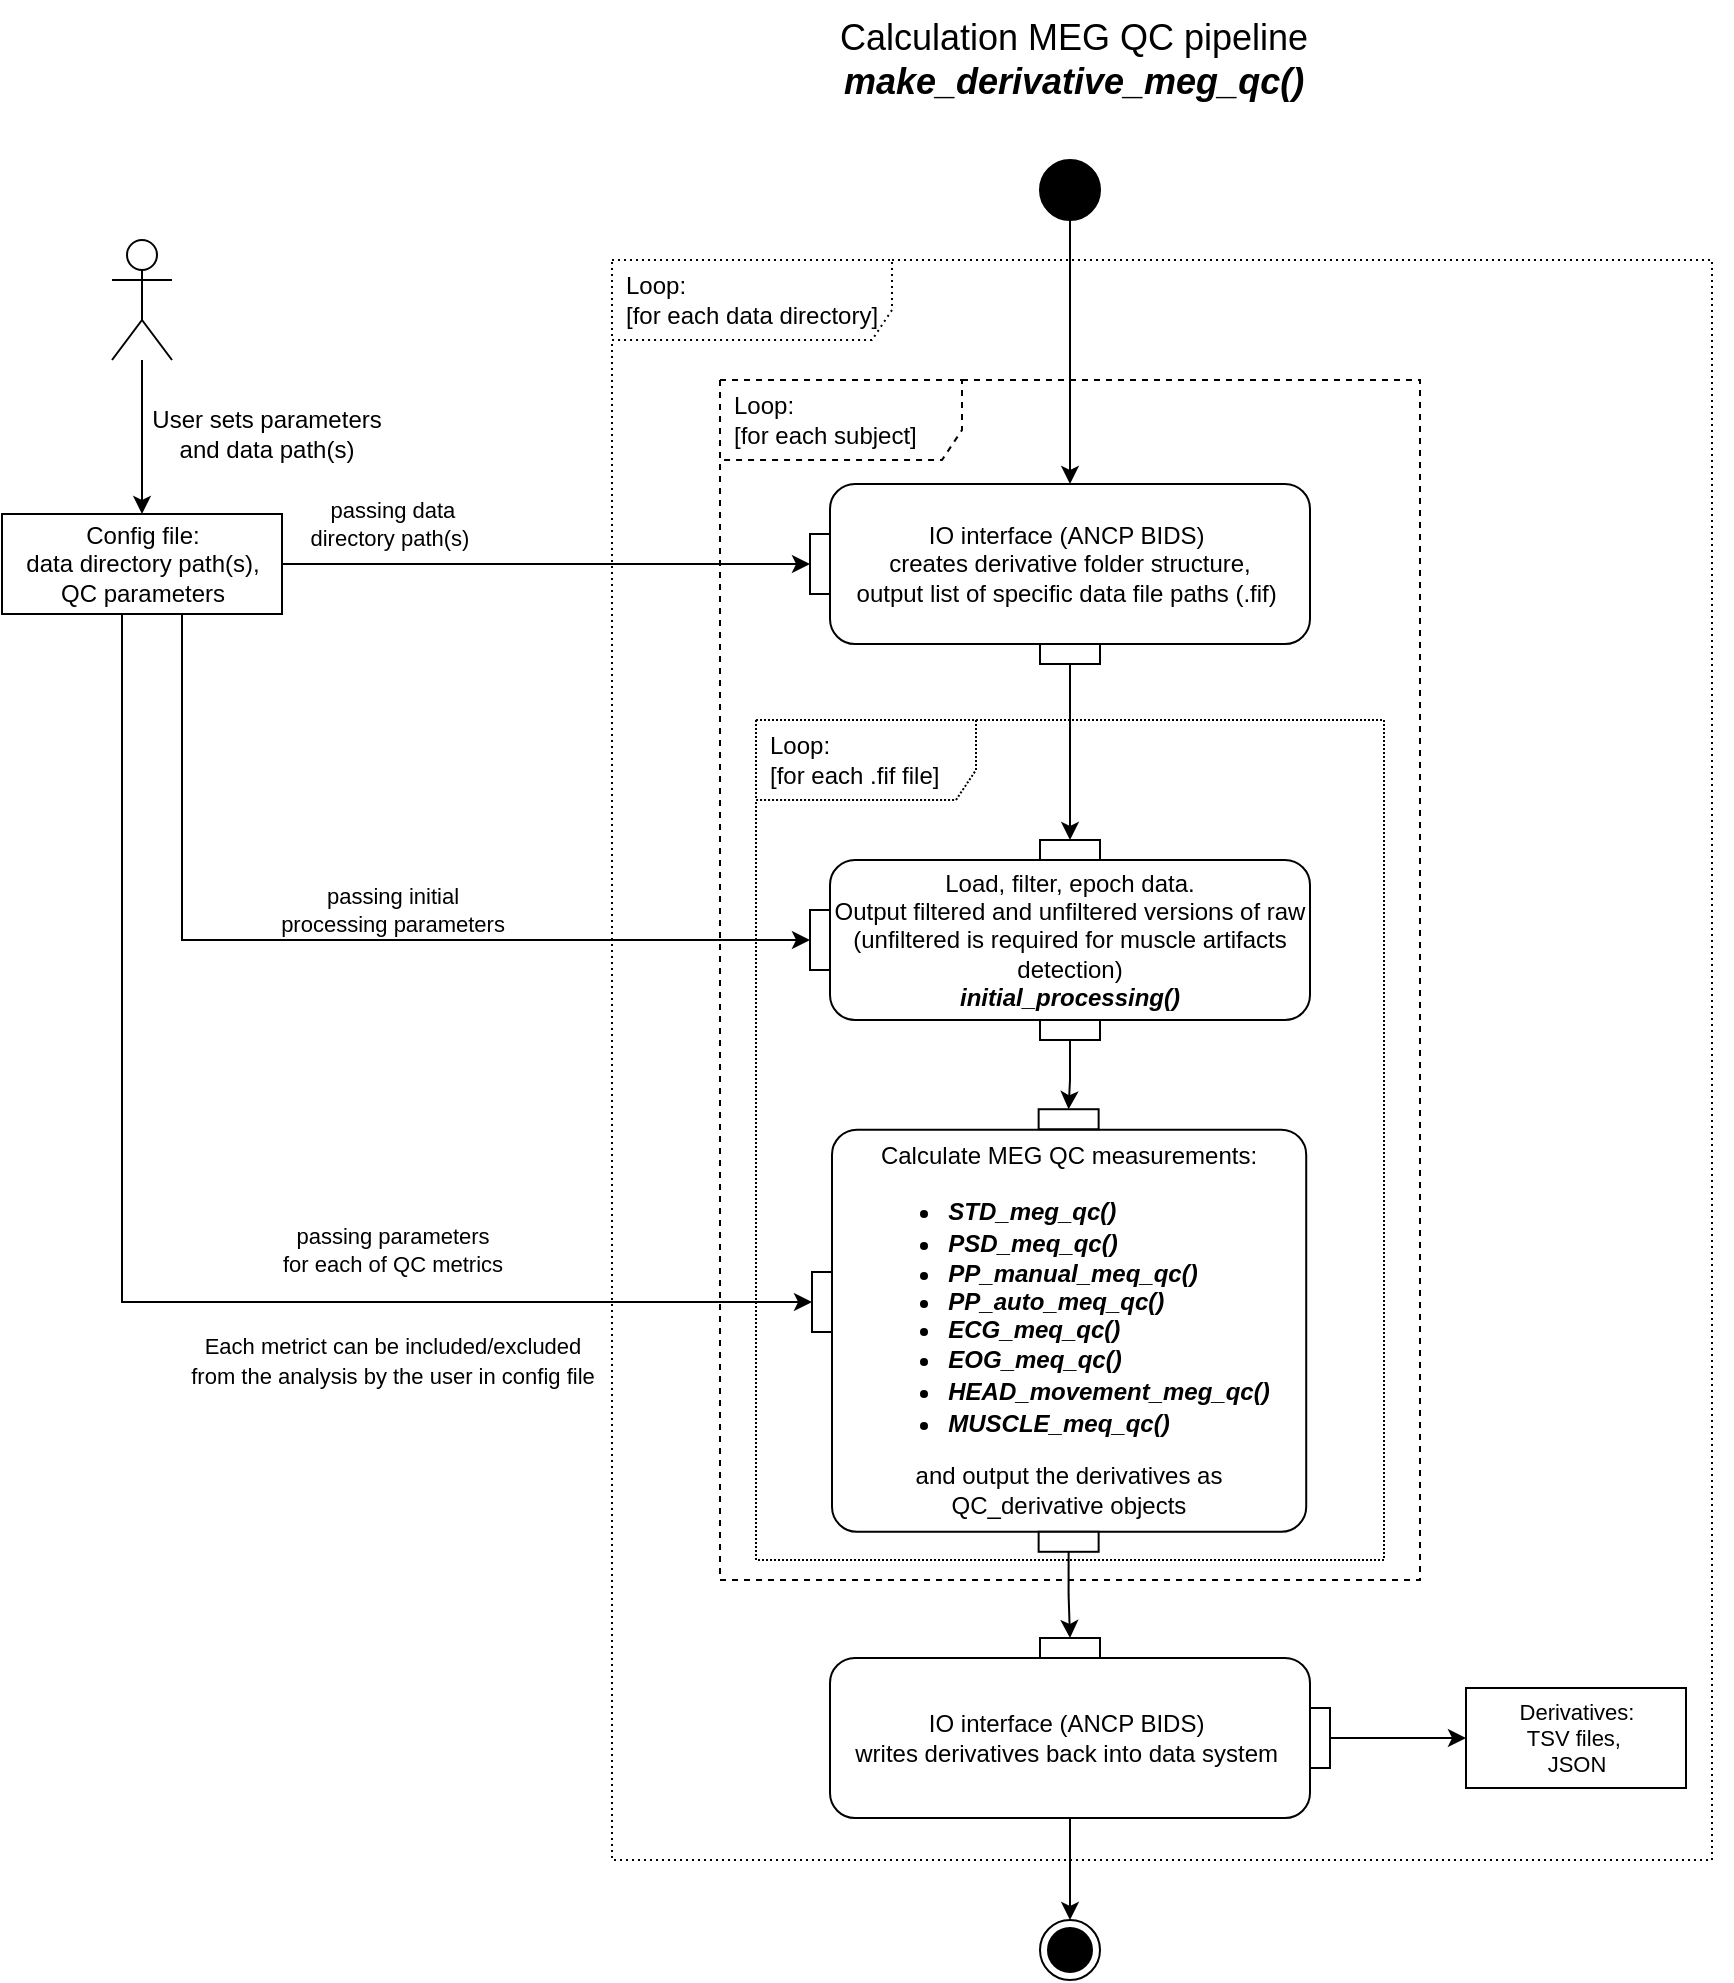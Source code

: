 <mxfile version="24.7.8">
  <diagram name="Page-1" id="PUbhOBLwAxsONIC4mjg5">
    <mxGraphModel dx="2954" dy="1074" grid="1" gridSize="10" guides="1" tooltips="1" connect="1" arrows="1" fold="1" page="0" pageScale="1" pageWidth="850" pageHeight="1100" math="0" shadow="0">
      <root>
        <mxCell id="0" />
        <mxCell id="1" parent="0" />
        <mxCell id="CZnmdBV8Sf9Hk-xIZGao-2" value="Loop:&lt;br&gt;[for each .fif file]" style="shape=umlFrame;whiteSpace=wrap;html=1;width=110;height=40;boundedLbl=1;verticalAlign=middle;align=left;spacingLeft=5;dashed=1;dashPattern=1 1;" parent="1" vertex="1">
          <mxGeometry x="-1333" y="260" width="314" height="420" as="geometry" />
        </mxCell>
        <mxCell id="9iOVFMO985ibKQIA5yUQ-1" value="Loop:&lt;br&gt;[for each subject]" style="shape=umlFrame;whiteSpace=wrap;html=1;width=121;height=40;boundedLbl=1;verticalAlign=middle;align=left;spacingLeft=5;dashed=1;" parent="1" vertex="1">
          <mxGeometry x="-1351" y="90" width="350" height="600" as="geometry" />
        </mxCell>
        <mxCell id="z92k_c89T4PLz4YoD9Kb-3" value="" style="edgeStyle=orthogonalEdgeStyle;rounded=0;orthogonalLoop=1;jettySize=auto;html=1;" parent="1" source="z92k_c89T4PLz4YoD9Kb-1" target="z92k_c89T4PLz4YoD9Kb-2" edge="1">
          <mxGeometry relative="1" as="geometry" />
        </mxCell>
        <mxCell id="z92k_c89T4PLz4YoD9Kb-1" value="" style="shape=umlActor;verticalLabelPosition=bottom;verticalAlign=top;html=1;outlineConnect=0;fontSize=14;" parent="1" vertex="1">
          <mxGeometry x="-1655" y="20" width="30" height="60" as="geometry" />
        </mxCell>
        <mxCell id="z92k_c89T4PLz4YoD9Kb-11" style="edgeStyle=orthogonalEdgeStyle;rounded=0;orthogonalLoop=1;jettySize=auto;html=1;entryX=0;entryY=0.5;entryDx=0;entryDy=0;" parent="1" source="z92k_c89T4PLz4YoD9Kb-2" target="z92k_c89T4PLz4YoD9Kb-9" edge="1">
          <mxGeometry relative="1" as="geometry" />
        </mxCell>
        <mxCell id="z92k_c89T4PLz4YoD9Kb-39" style="edgeStyle=orthogonalEdgeStyle;rounded=0;orthogonalLoop=1;jettySize=auto;html=1;entryX=0;entryY=0.5;entryDx=0;entryDy=0;fontSize=11;jumpStyle=arc;jumpSize=11;" parent="1" source="z92k_c89T4PLz4YoD9Kb-2" target="z92k_c89T4PLz4YoD9Kb-37" edge="1">
          <mxGeometry relative="1" as="geometry">
            <Array as="points">
              <mxPoint x="-1620" y="370" />
            </Array>
          </mxGeometry>
        </mxCell>
        <mxCell id="z92k_c89T4PLz4YoD9Kb-40" style="edgeStyle=orthogonalEdgeStyle;rounded=0;orthogonalLoop=1;jettySize=auto;html=1;entryX=0;entryY=0.5;entryDx=0;entryDy=0;fontSize=11;jumpStyle=arc;jumpSize=11;" parent="1" source="z92k_c89T4PLz4YoD9Kb-2" target="z92k_c89T4PLz4YoD9Kb-38" edge="1">
          <mxGeometry relative="1" as="geometry">
            <Array as="points">
              <mxPoint x="-1650" y="551" />
            </Array>
          </mxGeometry>
        </mxCell>
        <mxCell id="z92k_c89T4PLz4YoD9Kb-2" value="Config file:&lt;br&gt;data directory path(s),&lt;br&gt;QC parameters" style="html=1;" parent="1" vertex="1">
          <mxGeometry x="-1710" y="157" width="140" height="50" as="geometry" />
        </mxCell>
        <mxCell id="z92k_c89T4PLz4YoD9Kb-4" value="User sets parameters &lt;br&gt;and data path(s)" style="text;html=1;align=center;verticalAlign=middle;resizable=0;points=[];autosize=1;strokeColor=none;fillColor=none;" parent="1" vertex="1">
          <mxGeometry x="-1648" y="97" width="140" height="40" as="geometry" />
        </mxCell>
        <mxCell id="z92k_c89T4PLz4YoD9Kb-10" value="" style="edgeStyle=orthogonalEdgeStyle;rounded=0;orthogonalLoop=1;jettySize=auto;html=1;" parent="1" source="z92k_c89T4PLz4YoD9Kb-5" target="z92k_c89T4PLz4YoD9Kb-7" edge="1">
          <mxGeometry relative="1" as="geometry" />
        </mxCell>
        <mxCell id="z92k_c89T4PLz4YoD9Kb-5" value="" style="ellipse;fillColor=strokeColor;" parent="1" vertex="1">
          <mxGeometry x="-1191" y="-20" width="30" height="30" as="geometry" />
        </mxCell>
        <mxCell id="z92k_c89T4PLz4YoD9Kb-6" value="" style="group;flipH=1;" parent="1" vertex="1" connectable="0">
          <mxGeometry x="-1306" y="142" width="250" height="90" as="geometry" />
        </mxCell>
        <mxCell id="z92k_c89T4PLz4YoD9Kb-7" value="IO interface (ANCP BIDS)&amp;nbsp;&lt;br&gt;creates derivative folder structure,&lt;br&gt;output list of specific data file paths (.fif)&amp;nbsp;" style="html=1;align=center;verticalAlign=middle;rounded=1;absoluteArcSize=1;arcSize=25;dashed=0;fontFamily=Helvetica;fontSize=12;whiteSpace=wrap;container=0;noLabel=0;imageAlign=center;" parent="z92k_c89T4PLz4YoD9Kb-6" vertex="1">
          <mxGeometry x="10" width="240" height="80" as="geometry" />
        </mxCell>
        <mxCell id="z92k_c89T4PLz4YoD9Kb-8" value="pinOut 2" style="fontStyle=0;labelPosition=center;verticalLabelPosition=bottom;align=center;verticalAlign=top;spacingLeft=2;fontFamily=Helvetica;fontSize=12;resizable=0;container=0;noLabel=1;" parent="z92k_c89T4PLz4YoD9Kb-6" vertex="1">
          <mxGeometry x="115" y="80" width="30" height="10" as="geometry" />
        </mxCell>
        <mxCell id="z92k_c89T4PLz4YoD9Kb-9" value="pinOut 1" style="fontStyle=0;labelPosition=right;verticalLabelPosition=middle;align=left;verticalAlign=middle;spacingLeft=2;fontFamily=Helvetica;fontSize=12;resizable=0;container=0;noLabel=1;" parent="z92k_c89T4PLz4YoD9Kb-6" vertex="1">
          <mxGeometry y="25" width="10" height="30" as="geometry" />
        </mxCell>
        <mxCell id="z92k_c89T4PLz4YoD9Kb-12" value="" style="group" parent="1" vertex="1" connectable="0">
          <mxGeometry x="-1296" y="320" width="306" height="350" as="geometry" />
        </mxCell>
        <mxCell id="z92k_c89T4PLz4YoD9Kb-13" value="Load, filter, epoch data.&lt;br&gt;Output filtered and unfiltered versions of raw&lt;br&gt;(unfiltered is required for muscle artifacts detection)&lt;i style=&quot;&quot;&gt;&lt;br&gt;&lt;b&gt;initial_processing()&lt;/b&gt;&lt;/i&gt;" style="html=1;align=center;verticalAlign=middle;rounded=1;absoluteArcSize=1;arcSize=25;dashed=0;fontFamily=Helvetica;fontSize=12;whiteSpace=wrap;container=0;noLabel=0;imageAlign=center;" parent="z92k_c89T4PLz4YoD9Kb-12" vertex="1">
          <mxGeometry y="10" width="240" height="80" as="geometry" />
        </mxCell>
        <mxCell id="z92k_c89T4PLz4YoD9Kb-14" value="pinOut 2" style="fontStyle=0;labelPosition=center;verticalLabelPosition=bottom;align=center;verticalAlign=top;spacingLeft=2;fontFamily=Helvetica;fontSize=12;resizable=0;container=0;noLabel=1;" parent="z92k_c89T4PLz4YoD9Kb-12" vertex="1">
          <mxGeometry x="105" y="90" width="30" height="10" as="geometry" />
        </mxCell>
        <mxCell id="z92k_c89T4PLz4YoD9Kb-15" value="pinIn 1" style="fontStyle=0;labelPosition=center;verticalLabelPosition=top;align=center;verticalAlign=bottom;spacingLeft=2;fontFamily=Helvetica;fontSize=12;resizable=0;container=0;noLabel=1;" parent="z92k_c89T4PLz4YoD9Kb-12" vertex="1">
          <mxGeometry x="105" width="30" height="10" as="geometry" />
        </mxCell>
        <mxCell id="z92k_c89T4PLz4YoD9Kb-16" value="" style="edgeStyle=orthogonalEdgeStyle;rounded=0;orthogonalLoop=1;jettySize=auto;html=1;" parent="1" source="z92k_c89T4PLz4YoD9Kb-8" target="z92k_c89T4PLz4YoD9Kb-15" edge="1">
          <mxGeometry relative="1" as="geometry" />
        </mxCell>
        <mxCell id="z92k_c89T4PLz4YoD9Kb-17" value="" style="group;dashed=1;dashPattern=1 1;" parent="1" vertex="1" connectable="0">
          <mxGeometry x="-1295" y="430" width="450" height="400" as="geometry" />
        </mxCell>
        <mxCell id="z92k_c89T4PLz4YoD9Kb-18" value="&lt;font style=&quot;font-size: 12px;&quot;&gt;Calculate MEG QC measurements:&lt;br&gt;&lt;/font&gt;&lt;ul style=&quot;border-color: var(--border-color); text-align: left; background-color: rgb(255, 255, 255);&quot;&gt;&lt;li style=&quot;border-color: var(--border-color);&quot;&gt;&lt;div style=&quot;line-height: 18px;&quot;&gt;&lt;font style=&quot;font-size: 12px;&quot;&gt;&lt;i style=&quot;&quot;&gt;&lt;b&gt;STD_meg_qc()&lt;/b&gt;&lt;/i&gt;&lt;/font&gt;&lt;/div&gt;&lt;/li&gt;&lt;li style=&quot;border-color: var(--border-color);&quot;&gt;&lt;font style=&quot;border-color: var(--border-color); font-size: 12px;&quot;&gt;&lt;i&gt;&lt;b&gt;PSD_meq_qc()&lt;/b&gt;&lt;/i&gt;&lt;/font&gt;&lt;/li&gt;&lt;li style=&quot;border-color: var(--border-color);&quot;&gt;&lt;font style=&quot;border-color: var(--border-color); font-size: 12px;&quot;&gt;&lt;i&gt;&lt;b&gt;PP_manual_meq_qc()&lt;/b&gt;&lt;/i&gt;&lt;/font&gt;&lt;/li&gt;&lt;li style=&quot;border-color: var(--border-color);&quot;&gt;&lt;font style=&quot;border-color: var(--border-color); font-size: 12px;&quot;&gt;&lt;i&gt;&lt;b&gt;PP_auto_meq_qc()&lt;/b&gt;&lt;/i&gt;&lt;/font&gt;&lt;/li&gt;&lt;li style=&quot;border-color: var(--border-color);&quot;&gt;&lt;font style=&quot;border-color: var(--border-color); font-size: 12px;&quot;&gt;&lt;i&gt;&lt;b&gt;ECG_meq_qc()&lt;/b&gt;&lt;/i&gt;&lt;/font&gt;&lt;/li&gt;&lt;li style=&quot;border-color: var(--border-color);&quot;&gt;&lt;font style=&quot;border-color: var(--border-color); font-size: 12px;&quot;&gt;&lt;i&gt;&lt;b&gt;EOG_meq_qc()&lt;/b&gt;&lt;/i&gt;&lt;/font&gt;&lt;/li&gt;&lt;li style=&quot;border-color: var(--border-color);&quot;&gt;&lt;div style=&quot;line-height: 18px;&quot;&gt;&lt;font style=&quot;font-size: 12px;&quot;&gt;&lt;i&gt;&lt;b&gt;HEAD_movement_meg_qc()&lt;/b&gt;&lt;/i&gt;&lt;/font&gt;&lt;/div&gt;&lt;/li&gt;&lt;li style=&quot;border-color: var(--border-color);&quot;&gt;&lt;font style=&quot;border-color: var(--border-color); font-size: 12px;&quot;&gt;&lt;i style=&quot;&quot;&gt;&lt;b&gt;MUSCLE_meq_qc()&lt;/b&gt;&lt;/i&gt;&lt;/font&gt;&lt;/li&gt;&lt;/ul&gt;&lt;font style=&quot;font-size: 12px;&quot;&gt;and output the derivatives as &lt;br&gt;QC_derivative objects&lt;/font&gt;" style="html=1;align=center;verticalAlign=middle;rounded=1;absoluteArcSize=1;arcSize=25;dashed=0;fontFamily=Helvetica;fontSize=12;whiteSpace=wrap;container=0;noLabel=0;imageAlign=center;" parent="z92k_c89T4PLz4YoD9Kb-17" vertex="1">
          <mxGeometry y="34.823" width="237.108" height="201.074" as="geometry" />
        </mxCell>
        <mxCell id="z92k_c89T4PLz4YoD9Kb-19" value="pinOut 2" style="fontStyle=0;labelPosition=center;verticalLabelPosition=bottom;align=center;verticalAlign=top;spacingLeft=2;fontFamily=Helvetica;fontSize=12;resizable=0;container=0;noLabel=1;" parent="z92k_c89T4PLz4YoD9Kb-17" vertex="1">
          <mxGeometry x="103.32" y="235.897" width="30" height="10" as="geometry" />
        </mxCell>
        <mxCell id="z92k_c89T4PLz4YoD9Kb-21" value="pinIn 1" style="fontStyle=0;labelPosition=center;verticalLabelPosition=top;align=center;verticalAlign=bottom;spacingLeft=2;fontFamily=Helvetica;fontSize=12;resizable=0;container=0;noLabel=1;" parent="z92k_c89T4PLz4YoD9Kb-17" vertex="1">
          <mxGeometry x="103.32" y="24.615" width="30" height="10" as="geometry" />
        </mxCell>
        <mxCell id="B64AVB3IwwociarqwsFF-1" value="Loop:&lt;br&gt;[for each data directory]" style="shape=umlFrame;whiteSpace=wrap;html=1;width=140;height=40;boundedLbl=1;verticalAlign=middle;align=left;spacingLeft=5;dashed=1;dashPattern=1 2;" parent="z92k_c89T4PLz4YoD9Kb-17" vertex="1">
          <mxGeometry x="-110" y="-400" width="550" height="800" as="geometry" />
        </mxCell>
        <mxCell id="z92k_c89T4PLz4YoD9Kb-23" value="" style="edgeStyle=orthogonalEdgeStyle;rounded=0;orthogonalLoop=1;jettySize=auto;html=1;fontSize=11;" parent="1" source="z92k_c89T4PLz4YoD9Kb-14" target="z92k_c89T4PLz4YoD9Kb-21" edge="1">
          <mxGeometry relative="1" as="geometry" />
        </mxCell>
        <mxCell id="z92k_c89T4PLz4YoD9Kb-28" value="" style="group;fontSize=11;flipH=1;" parent="1" vertex="1" connectable="0">
          <mxGeometry x="-1296" y="719.0" width="250" height="100" as="geometry" />
        </mxCell>
        <mxCell id="z92k_c89T4PLz4YoD9Kb-29" value="IO interface (ANCP BIDS)&amp;nbsp;&lt;br style=&quot;border-color: var(--border-color);&quot;&gt;writes derivatives back into data system&amp;nbsp;" style="html=1;align=center;verticalAlign=middle;rounded=1;absoluteArcSize=1;arcSize=25;dashed=0;fontFamily=Helvetica;fontSize=12;whiteSpace=wrap;container=0;noLabel=0;imageAlign=center;" parent="z92k_c89T4PLz4YoD9Kb-28" vertex="1">
          <mxGeometry y="10" width="240" height="80" as="geometry" />
        </mxCell>
        <mxCell id="z92k_c89T4PLz4YoD9Kb-31" value="pinIn 2" style="fontStyle=0;labelPosition=left;verticalLabelPosition=middle;align=right;verticalAlign=middle;spacingLeft=2;fontFamily=Helvetica;fontSize=12;flipH=0;resizable=0;container=0;noLabel=1;" parent="z92k_c89T4PLz4YoD9Kb-28" vertex="1">
          <mxGeometry x="240" y="35" width="10" height="30" as="geometry" />
        </mxCell>
        <mxCell id="z92k_c89T4PLz4YoD9Kb-32" value="pinIn 1" style="fontStyle=0;labelPosition=center;verticalLabelPosition=top;align=center;verticalAlign=bottom;spacingLeft=2;fontFamily=Helvetica;fontSize=12;resizable=0;container=0;noLabel=1;" parent="z92k_c89T4PLz4YoD9Kb-28" vertex="1">
          <mxGeometry x="105" width="30" height="10" as="geometry" />
        </mxCell>
        <mxCell id="z92k_c89T4PLz4YoD9Kb-33" value="" style="edgeStyle=orthogonalEdgeStyle;rounded=0;orthogonalLoop=1;jettySize=auto;html=1;fontSize=11;" parent="1" source="z92k_c89T4PLz4YoD9Kb-19" target="z92k_c89T4PLz4YoD9Kb-32" edge="1">
          <mxGeometry relative="1" as="geometry" />
        </mxCell>
        <mxCell id="z92k_c89T4PLz4YoD9Kb-37" value="pinIn 2" style="fontStyle=0;labelPosition=left;verticalLabelPosition=middle;align=right;verticalAlign=middle;spacingLeft=2;fontFamily=Helvetica;fontSize=12;flipH=0;resizable=0;container=0;noLabel=1;" parent="1" vertex="1">
          <mxGeometry x="-1306" y="355.0" width="10" height="30" as="geometry" />
        </mxCell>
        <mxCell id="z92k_c89T4PLz4YoD9Kb-38" value="pinIn 2" style="fontStyle=0;labelPosition=left;verticalLabelPosition=middle;align=right;verticalAlign=middle;spacingLeft=2;fontFamily=Helvetica;fontSize=12;flipH=0;resizable=0;container=0;noLabel=1;" parent="1" vertex="1">
          <mxGeometry x="-1305" y="536.0" width="10" height="30" as="geometry" />
        </mxCell>
        <mxCell id="z92k_c89T4PLz4YoD9Kb-41" value="passing data &lt;br&gt;directory path(s)&amp;nbsp;" style="text;html=1;align=center;verticalAlign=middle;resizable=0;points=[];autosize=1;strokeColor=none;fillColor=none;fontSize=11;" parent="1" vertex="1">
          <mxGeometry x="-1570" y="142" width="110" height="40" as="geometry" />
        </mxCell>
        <mxCell id="z92k_c89T4PLz4YoD9Kb-42" value="passing initial &lt;br&gt;processing parameters" style="text;html=1;align=center;verticalAlign=middle;resizable=0;points=[];autosize=1;strokeColor=none;fillColor=none;fontSize=11;" parent="1" vertex="1">
          <mxGeometry x="-1585" y="335" width="140" height="40" as="geometry" />
        </mxCell>
        <mxCell id="z92k_c89T4PLz4YoD9Kb-43" value="passing parameters &lt;br&gt;for each of QC metrics" style="text;html=1;align=center;verticalAlign=middle;resizable=0;points=[];autosize=1;strokeColor=none;fillColor=none;fontSize=11;" parent="1" vertex="1">
          <mxGeometry x="-1580" y="505" width="130" height="40" as="geometry" />
        </mxCell>
        <mxCell id="z92k_c89T4PLz4YoD9Kb-45" value="" style="edgeStyle=orthogonalEdgeStyle;rounded=0;orthogonalLoop=1;jettySize=auto;html=1;fontSize=11;exitX=0.5;exitY=1;exitDx=0;exitDy=0;" parent="1" source="z92k_c89T4PLz4YoD9Kb-29" edge="1">
          <mxGeometry relative="1" as="geometry">
            <mxPoint x="-1176" y="819.0" as="sourcePoint" />
            <mxPoint x="-1176" y="860" as="targetPoint" />
          </mxGeometry>
        </mxCell>
        <mxCell id="z92k_c89T4PLz4YoD9Kb-46" value="Derivatives:&lt;br&gt;&lt;div&gt;&lt;span style=&quot;background-color: initial;&quot;&gt;TSV files,&lt;/span&gt;&amp;nbsp; &lt;br&gt;JSON&lt;/div&gt;" style="html=1;fontSize=11;" parent="1" vertex="1">
          <mxGeometry x="-978" y="744" width="110" height="50" as="geometry" />
        </mxCell>
        <mxCell id="z92k_c89T4PLz4YoD9Kb-47" value="" style="edgeStyle=orthogonalEdgeStyle;rounded=0;orthogonalLoop=1;jettySize=auto;html=1;fontSize=11;" parent="1" source="z92k_c89T4PLz4YoD9Kb-31" target="z92k_c89T4PLz4YoD9Kb-46" edge="1">
          <mxGeometry relative="1" as="geometry" />
        </mxCell>
        <mxCell id="z92k_c89T4PLz4YoD9Kb-48" value="&lt;font style=&quot;font-size: 18px;&quot;&gt;Calculation MEG QC pipeline&amp;nbsp;&lt;br&gt;&lt;b&gt;&lt;i&gt;make_derivative_meg_qc()&amp;nbsp;&lt;/i&gt;&lt;/b&gt;&lt;/font&gt;" style="text;html=1;align=center;verticalAlign=middle;resizable=0;points=[];autosize=1;strokeColor=none;fillColor=none;fontSize=11;" parent="1" vertex="1">
          <mxGeometry x="-1302" y="-100" width="260" height="60" as="geometry" />
        </mxCell>
        <mxCell id="LrJdc65StuMU2UIHShSl-1" value="&lt;font style=&quot;font-size: 11px;&quot;&gt;Each metrict can be included/excluded &lt;br&gt;from the analysis by the user in config file&lt;/font&gt;" style="text;html=1;align=center;verticalAlign=middle;resizable=0;points=[];autosize=1;strokeColor=none;fillColor=none;" parent="1" vertex="1">
          <mxGeometry x="-1630" y="560" width="230" height="40" as="geometry" />
        </mxCell>
        <mxCell id="gJO7JIBL_jriJ2bUjoK9-1" value="" style="ellipse;html=1;shape=endState;fillColor=strokeColor;" parent="1" vertex="1">
          <mxGeometry x="-1191" y="860" width="30" height="30" as="geometry" />
        </mxCell>
      </root>
    </mxGraphModel>
  </diagram>
</mxfile>
